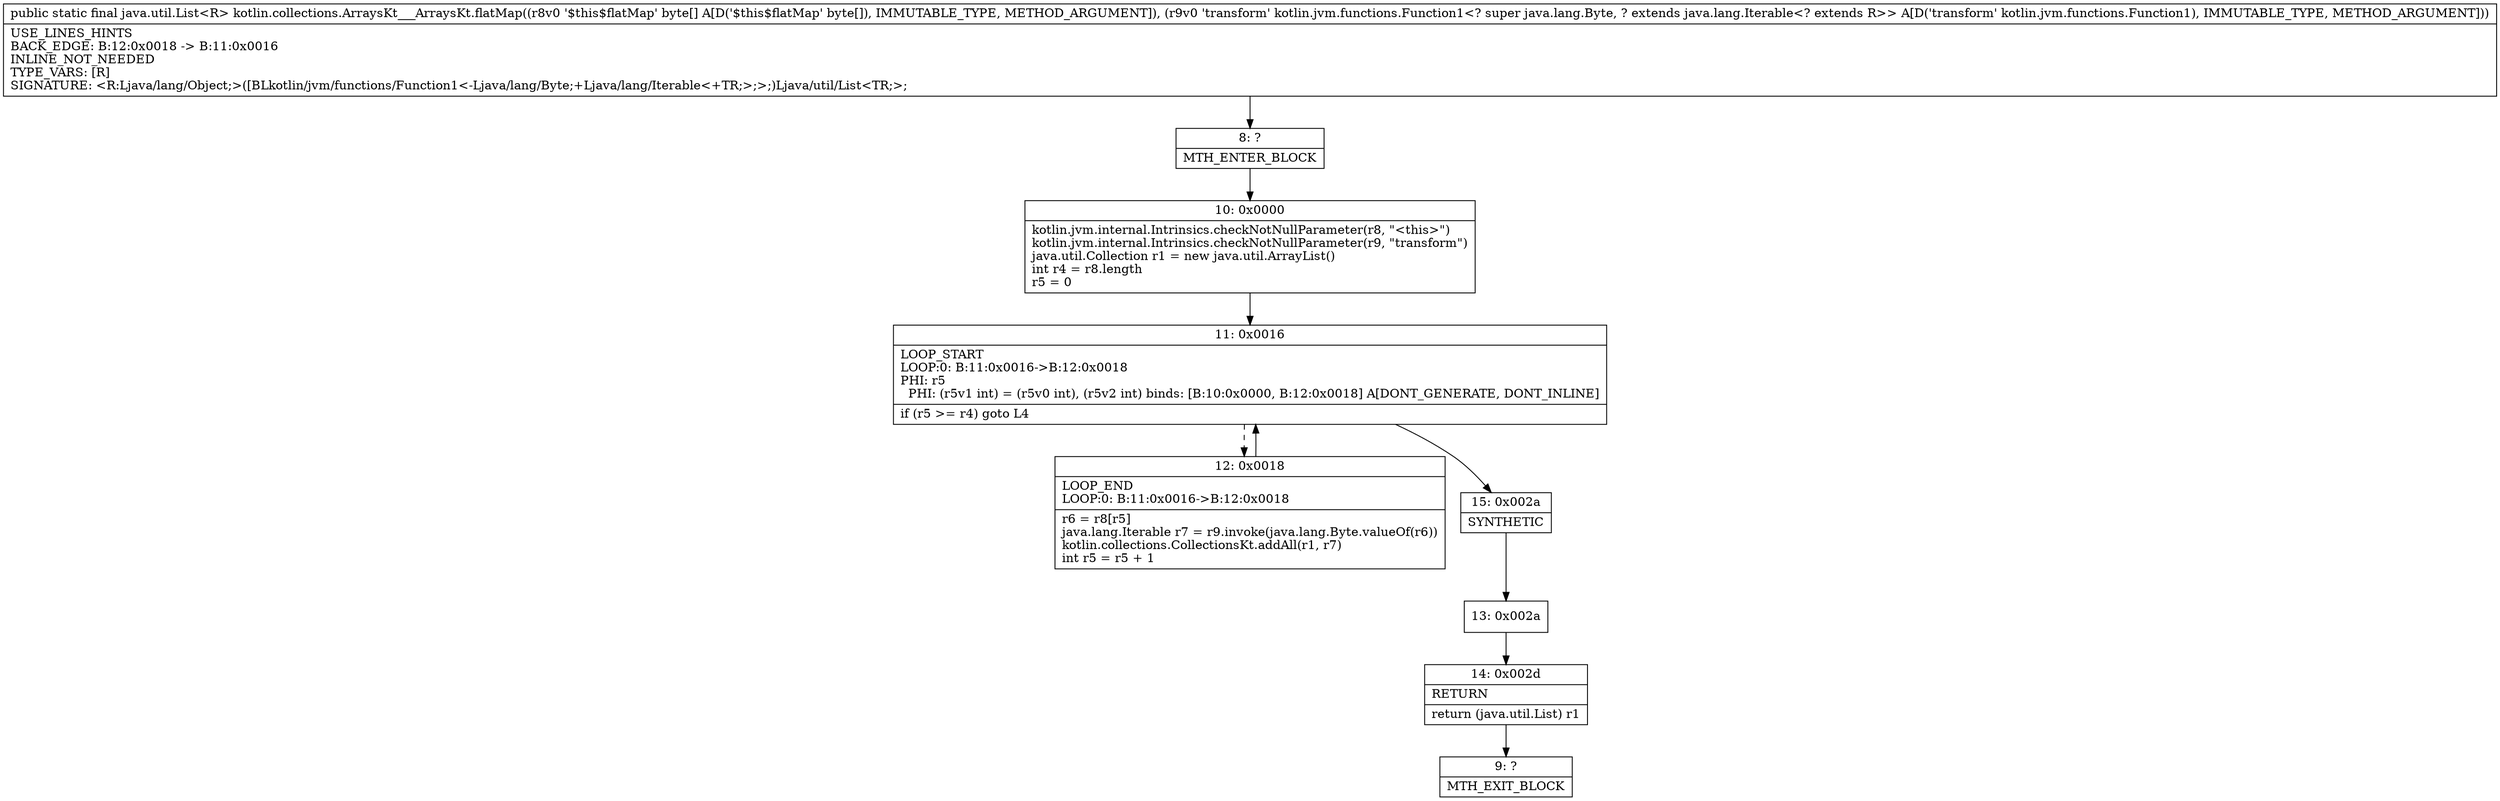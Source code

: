 digraph "CFG forkotlin.collections.ArraysKt___ArraysKt.flatMap([BLkotlin\/jvm\/functions\/Function1;)Ljava\/util\/List;" {
Node_8 [shape=record,label="{8\:\ ?|MTH_ENTER_BLOCK\l}"];
Node_10 [shape=record,label="{10\:\ 0x0000|kotlin.jvm.internal.Intrinsics.checkNotNullParameter(r8, \"\<this\>\")\lkotlin.jvm.internal.Intrinsics.checkNotNullParameter(r9, \"transform\")\ljava.util.Collection r1 = new java.util.ArrayList()\lint r4 = r8.length\lr5 = 0\l}"];
Node_11 [shape=record,label="{11\:\ 0x0016|LOOP_START\lLOOP:0: B:11:0x0016\-\>B:12:0x0018\lPHI: r5 \l  PHI: (r5v1 int) = (r5v0 int), (r5v2 int) binds: [B:10:0x0000, B:12:0x0018] A[DONT_GENERATE, DONT_INLINE]\l|if (r5 \>= r4) goto L4\l}"];
Node_12 [shape=record,label="{12\:\ 0x0018|LOOP_END\lLOOP:0: B:11:0x0016\-\>B:12:0x0018\l|r6 = r8[r5]\ljava.lang.Iterable r7 = r9.invoke(java.lang.Byte.valueOf(r6))\lkotlin.collections.CollectionsKt.addAll(r1, r7)\lint r5 = r5 + 1\l}"];
Node_15 [shape=record,label="{15\:\ 0x002a|SYNTHETIC\l}"];
Node_13 [shape=record,label="{13\:\ 0x002a}"];
Node_14 [shape=record,label="{14\:\ 0x002d|RETURN\l|return (java.util.List) r1\l}"];
Node_9 [shape=record,label="{9\:\ ?|MTH_EXIT_BLOCK\l}"];
MethodNode[shape=record,label="{public static final java.util.List\<R\> kotlin.collections.ArraysKt___ArraysKt.flatMap((r8v0 '$this$flatMap' byte[] A[D('$this$flatMap' byte[]), IMMUTABLE_TYPE, METHOD_ARGUMENT]), (r9v0 'transform' kotlin.jvm.functions.Function1\<? super java.lang.Byte, ? extends java.lang.Iterable\<? extends R\>\> A[D('transform' kotlin.jvm.functions.Function1), IMMUTABLE_TYPE, METHOD_ARGUMENT]))  | USE_LINES_HINTS\lBACK_EDGE: B:12:0x0018 \-\> B:11:0x0016\lINLINE_NOT_NEEDED\lTYPE_VARS: [R]\lSIGNATURE: \<R:Ljava\/lang\/Object;\>([BLkotlin\/jvm\/functions\/Function1\<\-Ljava\/lang\/Byte;+Ljava\/lang\/Iterable\<+TR;\>;\>;)Ljava\/util\/List\<TR;\>;\l}"];
MethodNode -> Node_8;Node_8 -> Node_10;
Node_10 -> Node_11;
Node_11 -> Node_12[style=dashed];
Node_11 -> Node_15;
Node_12 -> Node_11;
Node_15 -> Node_13;
Node_13 -> Node_14;
Node_14 -> Node_9;
}

